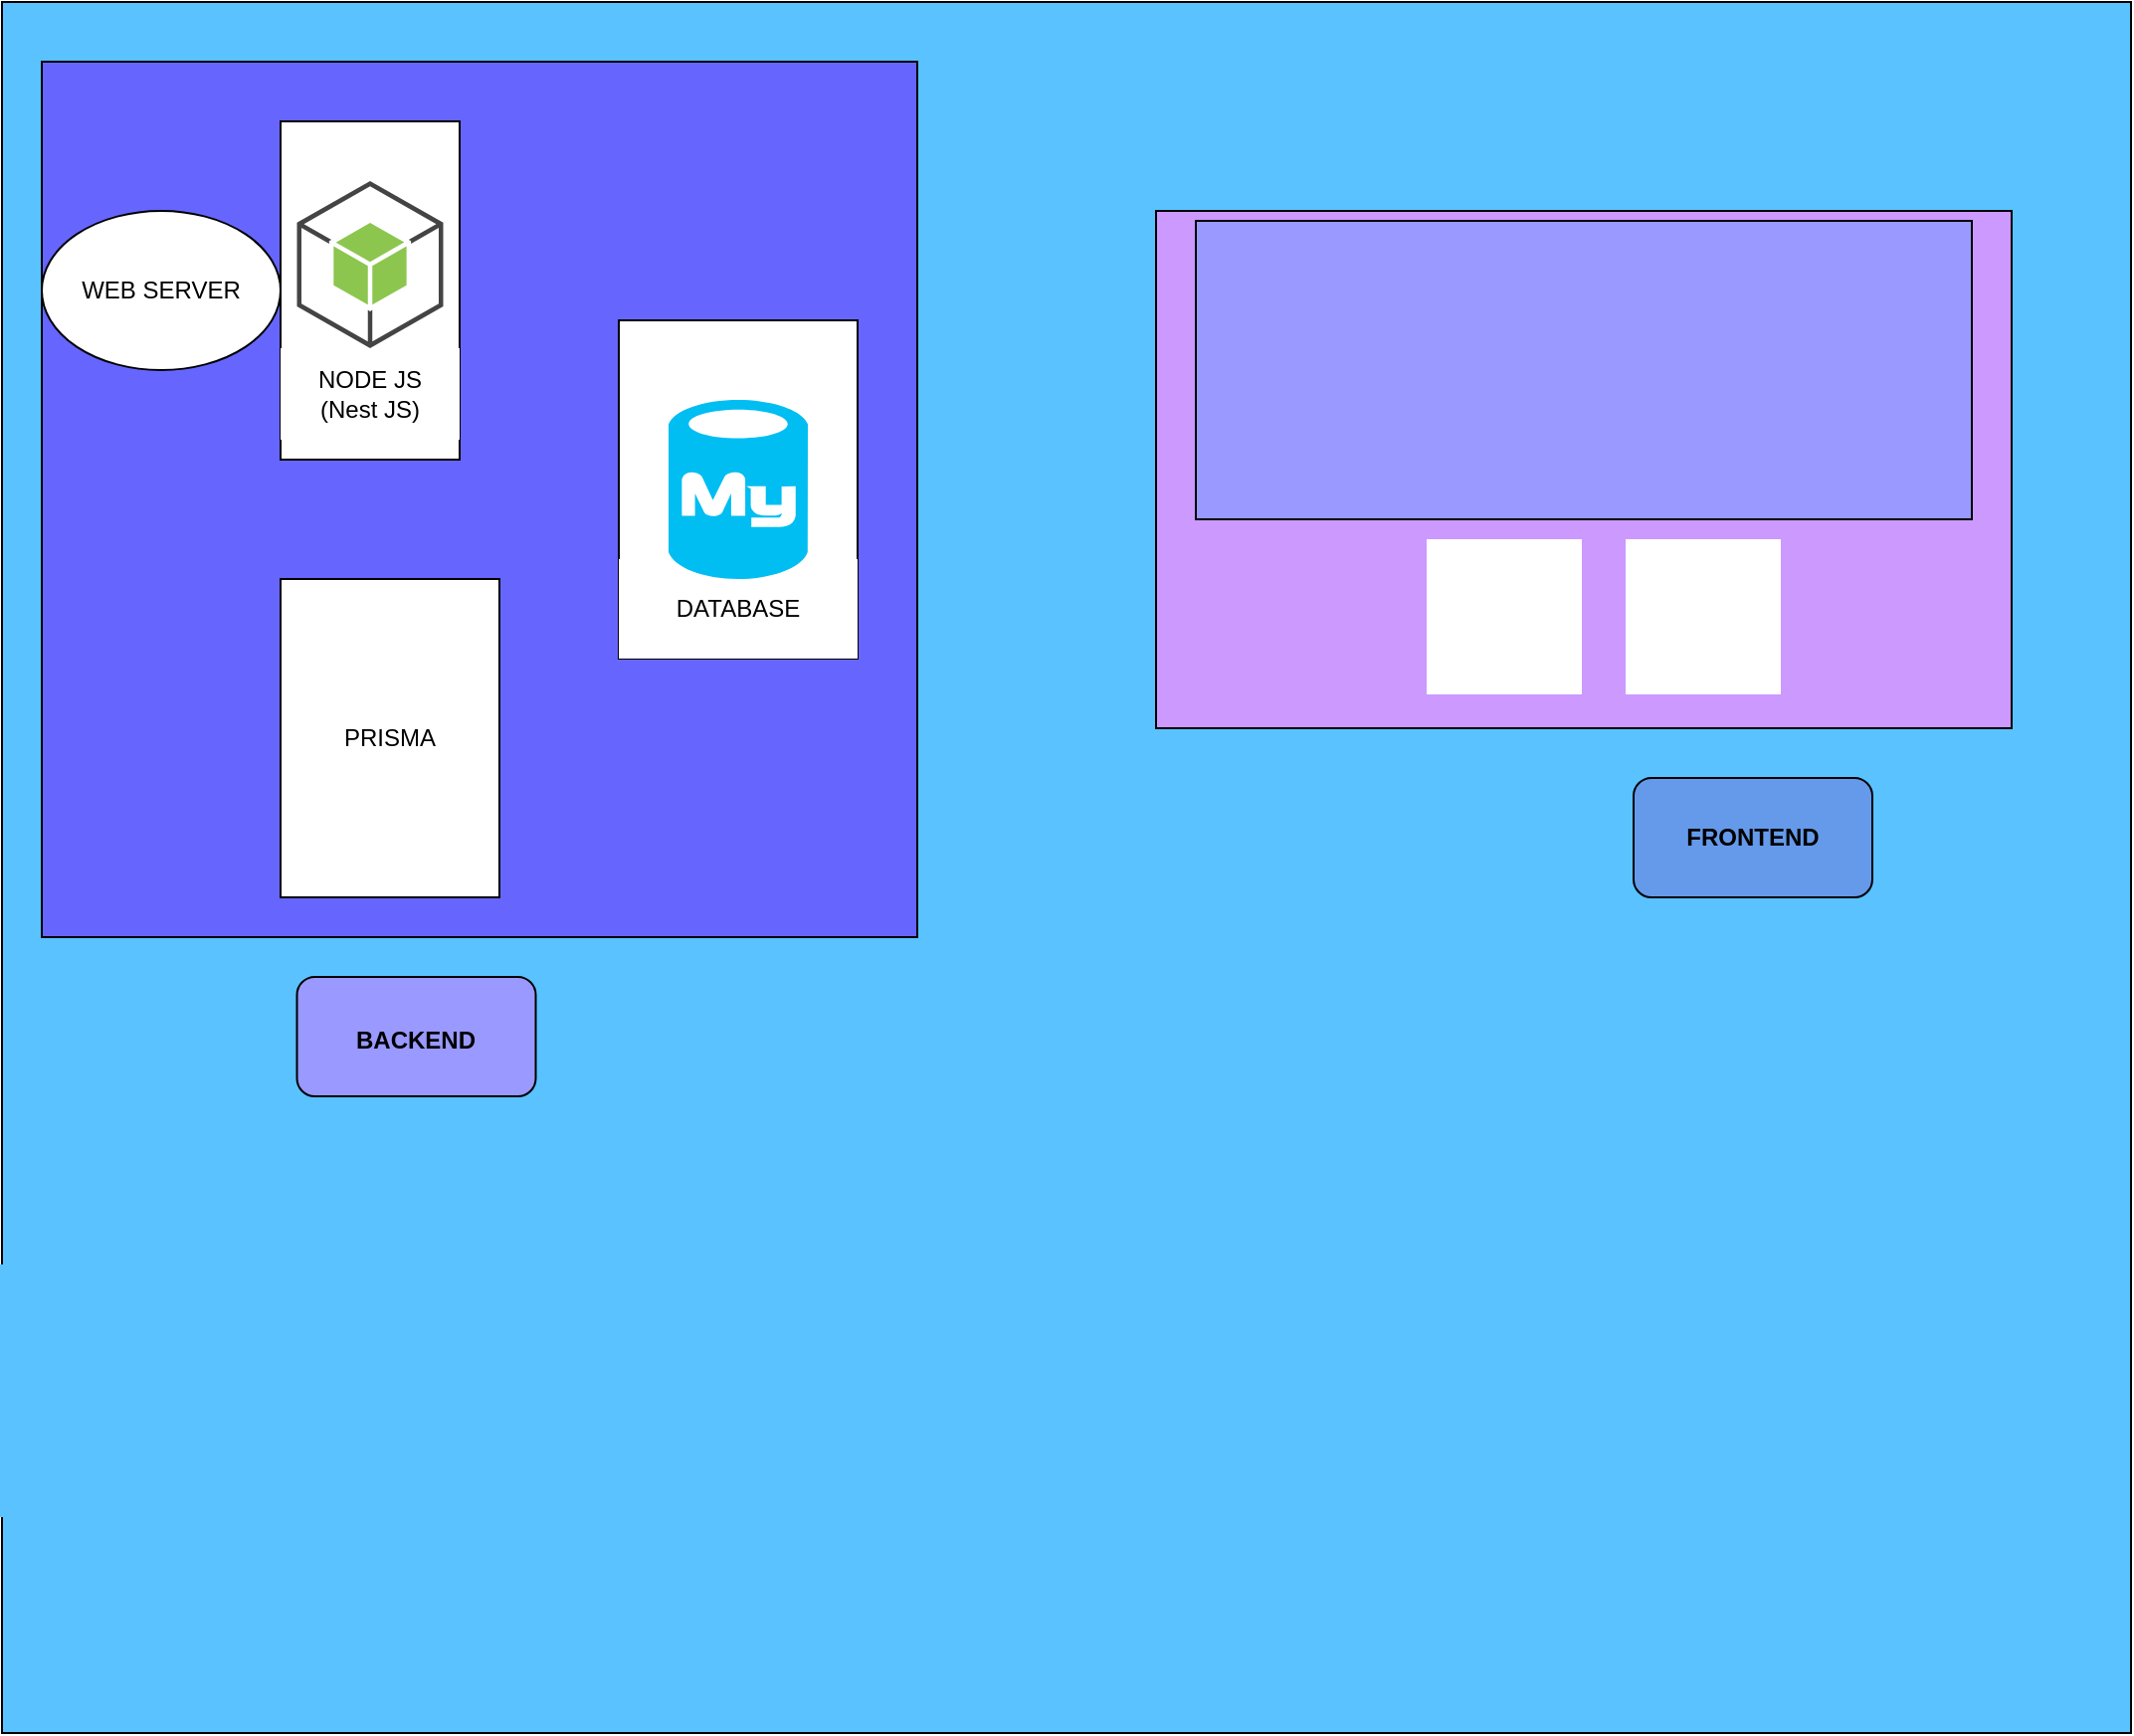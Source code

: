 <mxfile version="22.1.0" type="github">
  <diagram name="Page-1" id="a6i6F0altm2IYjbj3iWz">
    <mxGraphModel dx="880" dy="462" grid="1" gridSize="10" guides="1" tooltips="1" connect="1" arrows="1" fold="1" page="1" pageScale="1" pageWidth="827" pageHeight="1169" math="0" shadow="0">
      <root>
        <mxCell id="0" />
        <mxCell id="1" parent="0" />
        <mxCell id="pOMxqucZRWbTER7i5tgz-1" value="" style="whiteSpace=wrap;html=1;fillColor=#59C2FF;gradientColor=none;strokeColor=default;fontStyle=0" vertex="1" parent="1">
          <mxGeometry x="200" width="1070" height="870" as="geometry" />
        </mxCell>
        <mxCell id="pOMxqucZRWbTER7i5tgz-4" value="" style="whiteSpace=wrap;html=1;aspect=fixed;fillColor=#6666FF;" vertex="1" parent="1">
          <mxGeometry x="220" y="30" width="440" height="440" as="geometry" />
        </mxCell>
        <mxCell id="pOMxqucZRWbTER7i5tgz-5" value="" style="whiteSpace=wrap;html=1;" vertex="1" parent="1">
          <mxGeometry x="340" y="60" width="90" height="170" as="geometry" />
        </mxCell>
        <mxCell id="pOMxqucZRWbTER7i5tgz-6" value="&lt;h2&gt;&lt;b&gt;&lt;font style=&quot;font-size: 12px;&quot;&gt;BACKEND&lt;/font&gt;&lt;/b&gt;&lt;/h2&gt;" style="rounded=1;whiteSpace=wrap;html=1;fillColor=#9999FF;" vertex="1" parent="1">
          <mxGeometry x="348.25" y="490" width="120" height="60" as="geometry" />
        </mxCell>
        <mxCell id="pOMxqucZRWbTER7i5tgz-8" value="" style="outlineConnect=0;dashed=0;verticalLabelPosition=bottom;verticalAlign=top;align=center;html=1;shape=mxgraph.aws3.android;fillColor=#8CC64F;gradientColor=none;" vertex="1" parent="1">
          <mxGeometry x="348.25" y="90" width="73.5" height="84" as="geometry" />
        </mxCell>
        <mxCell id="pOMxqucZRWbTER7i5tgz-9" value="NODE JS&lt;br&gt;(Nest JS)" style="rounded=0;whiteSpace=wrap;html=1;strokeColor=none;" vertex="1" parent="1">
          <mxGeometry x="340" y="174" width="90" height="46" as="geometry" />
        </mxCell>
        <mxCell id="pOMxqucZRWbTER7i5tgz-10" value="PRISMA" style="whiteSpace=wrap;html=1;" vertex="1" parent="1">
          <mxGeometry x="340" y="290" width="110" height="160" as="geometry" />
        </mxCell>
        <mxCell id="pOMxqucZRWbTER7i5tgz-12" value="WEB SERVER" style="ellipse;whiteSpace=wrap;html=1;" vertex="1" parent="1">
          <mxGeometry x="220" y="105" width="120" height="80" as="geometry" />
        </mxCell>
        <mxCell id="pOMxqucZRWbTER7i5tgz-13" value="" style="whiteSpace=wrap;html=1;" vertex="1" parent="1">
          <mxGeometry x="510" y="160" width="120" height="170" as="geometry" />
        </mxCell>
        <mxCell id="pOMxqucZRWbTER7i5tgz-16" value="DATABASE" style="rounded=0;whiteSpace=wrap;html=1;strokeColor=none;" vertex="1" parent="1">
          <mxGeometry x="510" y="280" width="120" height="50" as="geometry" />
        </mxCell>
        <mxCell id="pOMxqucZRWbTER7i5tgz-17" value="" style="verticalLabelPosition=bottom;html=1;verticalAlign=top;align=center;strokeColor=none;fillColor=#00BEF2;shape=mxgraph.azure.mysql_database;" vertex="1" parent="1">
          <mxGeometry x="535" y="200" width="70" height="90" as="geometry" />
        </mxCell>
        <mxCell id="pOMxqucZRWbTER7i5tgz-18" value="" style="whiteSpace=wrap;html=1;fillColor=#CC99FF;" vertex="1" parent="1">
          <mxGeometry x="780" y="105" width="430" height="260" as="geometry" />
        </mxCell>
        <mxCell id="pOMxqucZRWbTER7i5tgz-19" value="&lt;b&gt;FRONTEND&lt;/b&gt;" style="rounded=1;whiteSpace=wrap;html=1;fillColor=#659AEA;" vertex="1" parent="1">
          <mxGeometry x="1020" y="390" width="120" height="60" as="geometry" />
        </mxCell>
        <mxCell id="pOMxqucZRWbTER7i5tgz-21" value="" style="shape=image;html=1;verticalAlign=top;verticalLabelPosition=bottom;labelBackgroundColor=#ffffff;imageAspect=0;aspect=fixed;image=https://cdn1.iconfinder.com/data/icons/unicons-line-vol-5/24/react-128.png;imageBackground=default;" vertex="1" parent="1">
          <mxGeometry x="916" y="270" width="78" height="78" as="geometry" />
        </mxCell>
        <mxCell id="pOMxqucZRWbTER7i5tgz-25" value="" style="shape=image;html=1;verticalAlign=top;verticalLabelPosition=bottom;labelBackgroundColor=#ffffff;imageAspect=0;image=https://cdn1.iconfinder.com/data/icons/unicons-line-vol-6/24/vuejs-alt-128.png;imageBackground=default;" vertex="1" parent="1">
          <mxGeometry x="1016" y="270" width="78" height="78" as="geometry" />
        </mxCell>
        <mxCell id="pOMxqucZRWbTER7i5tgz-26" value="" style="shape=image;html=1;verticalAlign=top;verticalLabelPosition=bottom;labelBackgroundColor=#ffffff;imageAspect=0;aspect=fixed;image=https://cdn0.iconfinder.com/data/icons/long-shadow-web-icons/512/angular-symbol-128.png" vertex="1" parent="1">
          <mxGeometry x="1116" y="270" width="78" height="78" as="geometry" />
        </mxCell>
        <mxCell id="pOMxqucZRWbTER7i5tgz-35" value="" style="rounded=0;whiteSpace=wrap;html=1;fillColor=#9999FF;" vertex="1" parent="1">
          <mxGeometry x="800" y="110" width="390" height="150" as="geometry" />
        </mxCell>
      </root>
    </mxGraphModel>
  </diagram>
</mxfile>
